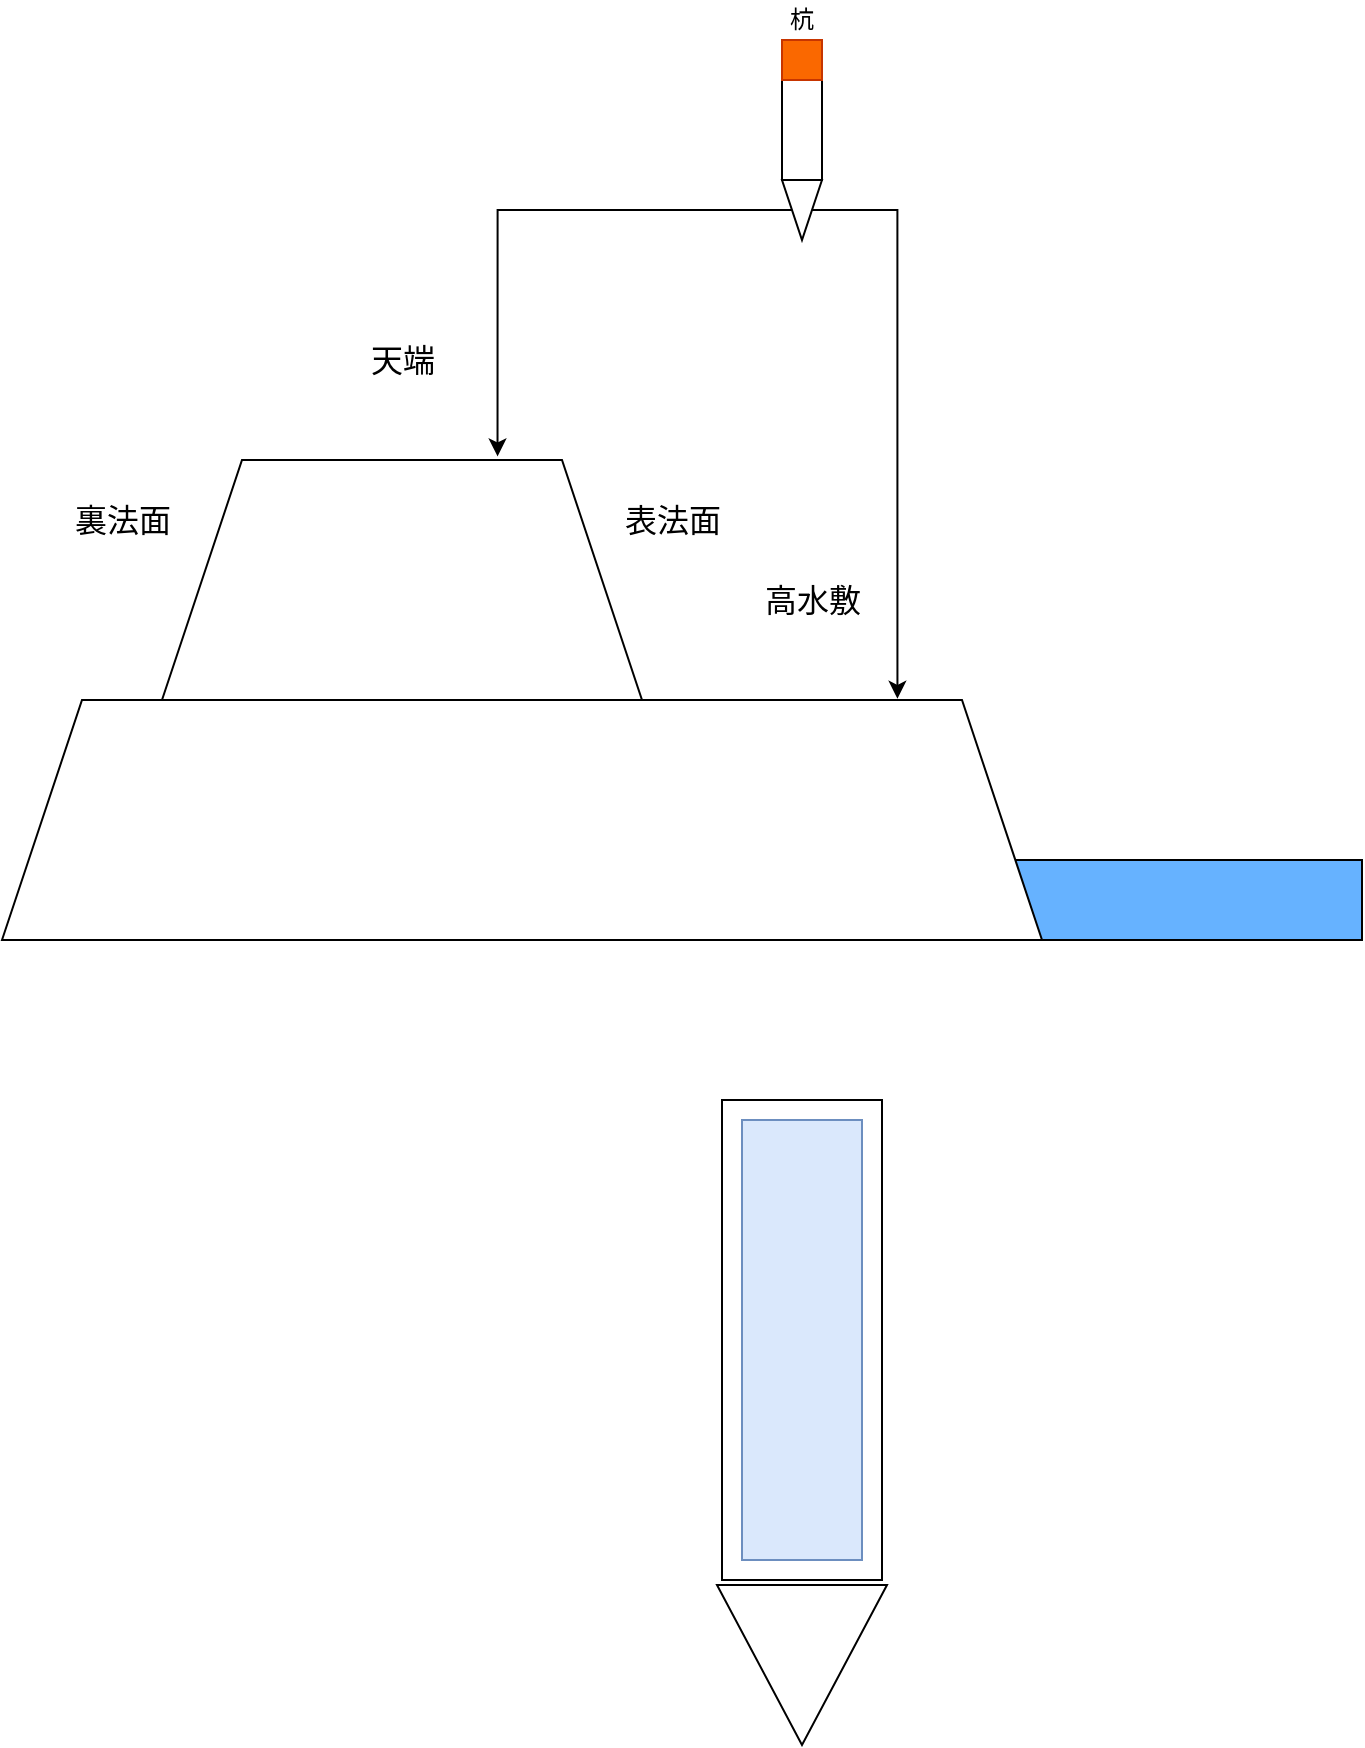 <mxfile version="14.0.3" type="device"><diagram id="S2I072ct3_YZjmuYHU_t" name="Page-1"><mxGraphModel dx="920" dy="513" grid="1" gridSize="10" guides="1" tooltips="1" connect="1" arrows="1" fold="1" page="1" pageScale="1" pageWidth="827" pageHeight="1169" math="0" shadow="0"><root><mxCell id="0"/><mxCell id="1" parent="0"/><mxCell id="HU1XrXcK7fZA_dULvXFd-11" value="" style="rounded=0;whiteSpace=wrap;html=1;fillColor=#66B2FF;" vertex="1" parent="1"><mxGeometry x="804" y="490" width="200" height="40" as="geometry"/></mxCell><mxCell id="HU1XrXcK7fZA_dULvXFd-12" value="" style="shape=trapezoid;perimeter=trapezoidPerimeter;whiteSpace=wrap;html=1;fixedSize=1;size=40;" vertex="1" parent="1"><mxGeometry x="404" y="290" width="240" height="120" as="geometry"/></mxCell><mxCell id="HU1XrXcK7fZA_dULvXFd-13" value="" style="shape=trapezoid;perimeter=trapezoidPerimeter;whiteSpace=wrap;html=1;fixedSize=1;size=40;" vertex="1" parent="1"><mxGeometry x="324" y="410" width="520" height="120" as="geometry"/></mxCell><mxCell id="HU1XrXcK7fZA_dULvXFd-14" value="天端" style="text;html=1;align=center;verticalAlign=middle;resizable=0;points=[];autosize=1;fontSize=16;" vertex="1" parent="1"><mxGeometry x="499" y="230" width="50" height="20" as="geometry"/></mxCell><mxCell id="HU1XrXcK7fZA_dULvXFd-15" value="高水敷" style="text;html=1;align=center;verticalAlign=middle;resizable=0;points=[];autosize=1;fontSize=16;" vertex="1" parent="1"><mxGeometry x="699" y="350" width="60" height="20" as="geometry"/></mxCell><mxCell id="HU1XrXcK7fZA_dULvXFd-16" value="表法面" style="text;html=1;align=center;verticalAlign=middle;resizable=0;points=[];autosize=1;fontSize=16;" vertex="1" parent="1"><mxGeometry x="629" y="310" width="60" height="20" as="geometry"/></mxCell><mxCell id="HU1XrXcK7fZA_dULvXFd-17" value="裏法面" style="text;html=1;align=center;verticalAlign=middle;resizable=0;points=[];autosize=1;fontSize=16;" vertex="1" parent="1"><mxGeometry x="354" y="310" width="60" height="20" as="geometry"/></mxCell><mxCell id="HU1XrXcK7fZA_dULvXFd-18" value="" style="triangle;whiteSpace=wrap;html=1;fontSize=16;fillColor=#FFFFFF;rotation=90;" vertex="1" parent="1"><mxGeometry x="684" y="850" width="80" height="85" as="geometry"/></mxCell><mxCell id="HU1XrXcK7fZA_dULvXFd-19" value="" style="rounded=0;whiteSpace=wrap;html=1;fillColor=#FFFFFF;fontSize=16;rotation=-90;" vertex="1" parent="1"><mxGeometry x="604" y="690" width="240" height="80" as="geometry"/></mxCell><mxCell id="HU1XrXcK7fZA_dULvXFd-20" value="" style="rounded=0;whiteSpace=wrap;html=1;fillColor=#dae8fc;fontSize=16;rotation=-90;strokeColor=#6c8ebf;" vertex="1" parent="1"><mxGeometry x="614" y="700" width="220" height="60" as="geometry"/></mxCell><mxCell id="HU1XrXcK7fZA_dULvXFd-25" style="edgeStyle=orthogonalEdgeStyle;rounded=0;orthogonalLoop=1;jettySize=auto;html=1;exitX=1;exitY=0.5;exitDx=0;exitDy=0;entryX=0.861;entryY=-0.005;entryDx=0;entryDy=0;entryPerimeter=0;" edge="1" parent="1" source="HU1XrXcK7fZA_dULvXFd-21" target="HU1XrXcK7fZA_dULvXFd-13"><mxGeometry relative="1" as="geometry"><Array as="points"><mxPoint x="724" y="165"/><mxPoint x="772" y="165"/></Array></mxGeometry></mxCell><mxCell id="HU1XrXcK7fZA_dULvXFd-26" style="edgeStyle=orthogonalEdgeStyle;rounded=0;orthogonalLoop=1;jettySize=auto;html=1;exitX=0.5;exitY=1;exitDx=0;exitDy=0;entryX=0.699;entryY=-0.015;entryDx=0;entryDy=0;entryPerimeter=0;" edge="1" parent="1" source="HU1XrXcK7fZA_dULvXFd-21" target="HU1XrXcK7fZA_dULvXFd-12"><mxGeometry relative="1" as="geometry"/></mxCell><mxCell id="HU1XrXcK7fZA_dULvXFd-21" value="" style="triangle;whiteSpace=wrap;html=1;rotation=90;" vertex="1" parent="1"><mxGeometry x="709" y="155" width="30" height="20" as="geometry"/></mxCell><mxCell id="HU1XrXcK7fZA_dULvXFd-22" value="" style="rounded=0;whiteSpace=wrap;html=1;rotation=90;" vertex="1" parent="1"><mxGeometry x="699" y="115" width="50" height="20" as="geometry"/></mxCell><mxCell id="HU1XrXcK7fZA_dULvXFd-24" value="" style="rounded=0;whiteSpace=wrap;html=1;fillColor=#fa6800;strokeColor=#C73500;fontColor=#ffffff;" vertex="1" parent="1"><mxGeometry x="714" y="80" width="20" height="20" as="geometry"/></mxCell><mxCell id="HU1XrXcK7fZA_dULvXFd-27" value="杭" style="text;html=1;strokeColor=none;fillColor=none;align=center;verticalAlign=middle;whiteSpace=wrap;rounded=0;" vertex="1" parent="1"><mxGeometry x="704" y="60" width="40" height="20" as="geometry"/></mxCell></root></mxGraphModel></diagram></mxfile>